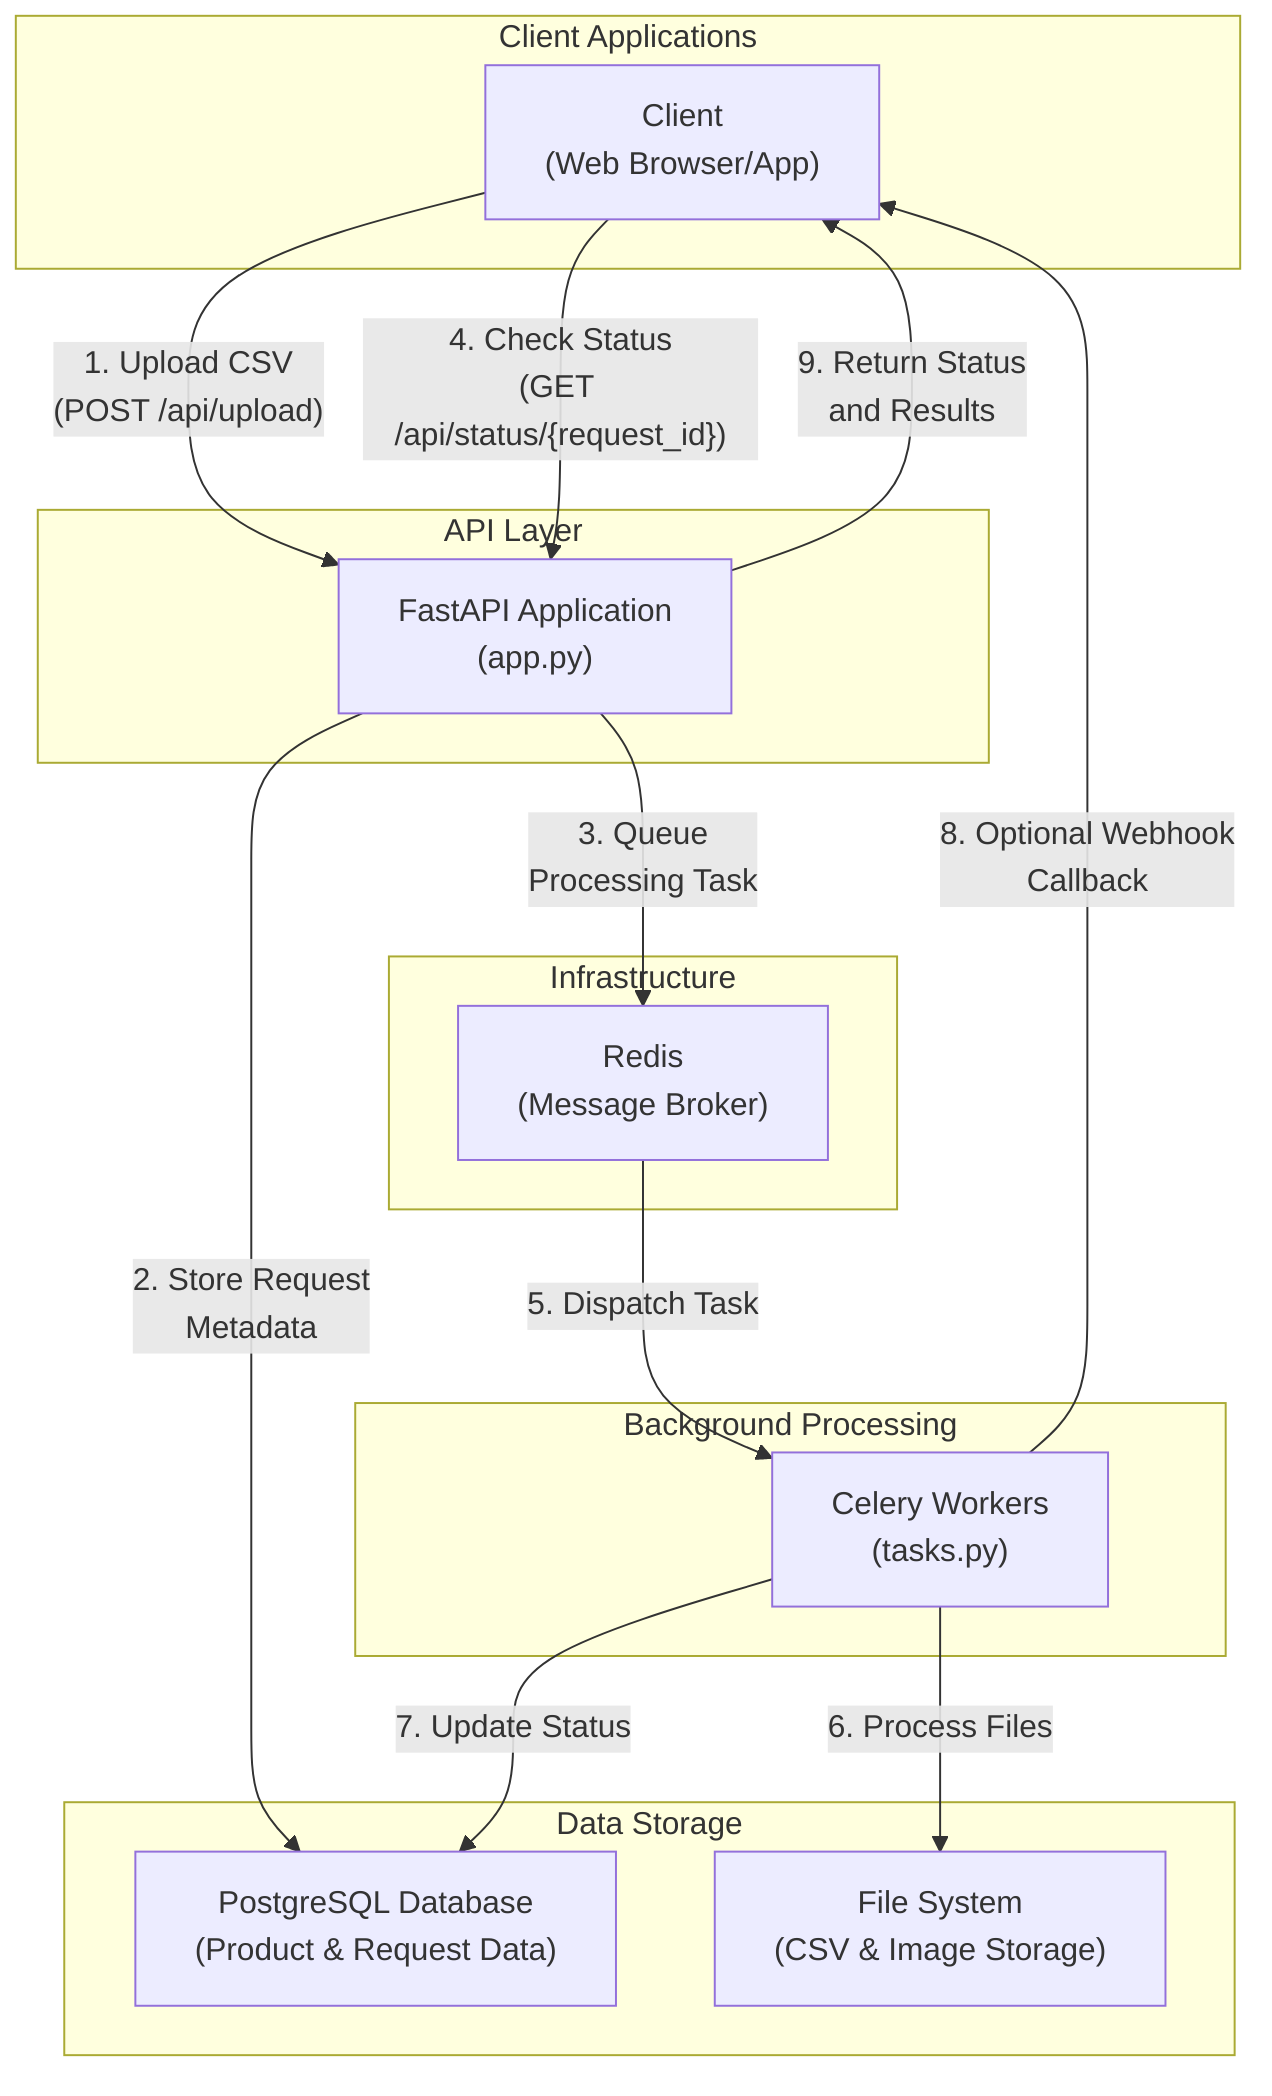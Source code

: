 flowchart TB
    subgraph "Client Applications"
        Client["Client\n(Web Browser/App)"]
    end

    subgraph "API Layer"
        FastAPI["FastAPI Application\n(app.py)"]
    end

    subgraph "Background Processing"
        Celery["Celery Workers\n(tasks.py)"]
    end

    subgraph "Data Storage"
        PostgreSQL["PostgreSQL Database\n(Product & Request Data)"]
        FileSystem["File System\n(CSV & Image Storage)"]
    end

    subgraph "Infrastructure"
        Redis["Redis\n(Message Broker)"]
    end

    Client -->|"1. Upload CSV\n(POST /api/upload)"| FastAPI
    Client -->|"4. Check Status\n(GET /api/status/{request_id})"| FastAPI
    FastAPI -->|"2. Store Request\nMetadata"| PostgreSQL
    FastAPI -->|"3. Queue\nProcessing Task"| Redis
    Redis -->|"5. Dispatch Task"| Celery
    Celery -->|"6. Process Files"| FileSystem
    Celery -->|"7. Update Status"| PostgreSQL
    Celery -->|"8. Optional Webhook\nCallback"| Client
    FastAPI -->|"9. Return Status\nand Results"| Client